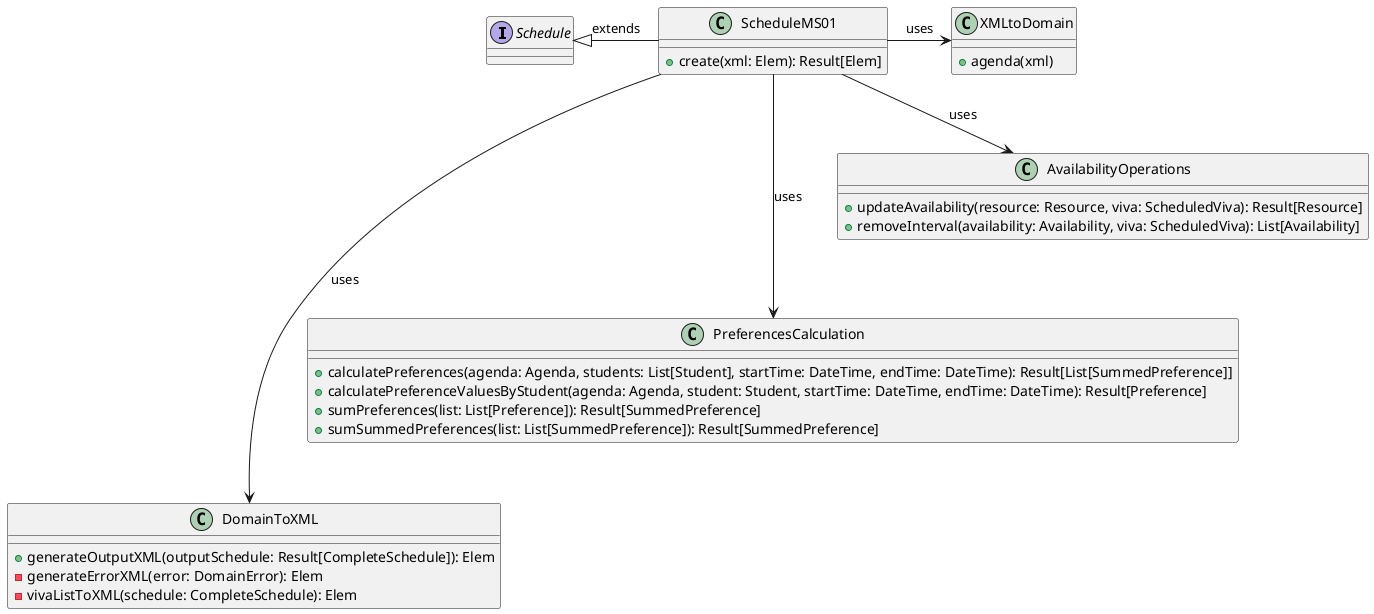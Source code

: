 @startuml

interface Schedule

class ScheduleMS01 {
    +create(xml: Elem): Result[Elem]
}

class XMLtoDomain {
    +agenda(xml)
}

class DomainToXML {
    +generateOutputXML(outputSchedule: Result[CompleteSchedule]): Elem
    -generateErrorXML(error: DomainError): Elem
    -vivaListToXML(schedule: CompleteSchedule): Elem
}

class PreferencesCalculation {
    +calculatePreferences(agenda: Agenda, students: List[Student], startTime: DateTime, endTime: DateTime): Result[List[SummedPreference]]
    +calculatePreferenceValuesByStudent(agenda: Agenda, student: Student, startTime: DateTime, endTime: DateTime): Result[Preference]
    +sumPreferences(list: List[Preference]): Result[SummedPreference]
    +sumSummedPreferences(list: List[SummedPreference]): Result[SummedPreference]
}

class AvailabilityOperations {
    +updateAvailability(resource: Resource, viva: ScheduledViva): Result[Resource]
    +removeInterval(availability: Availability, viva: ScheduledViva): List[Availability]
}

ScheduleMS01 --left-|> Schedule : extends
ScheduleMS01 --right-> XMLtoDomain : uses
ScheduleMS01 --down-> PreferencesCalculation : uses
ScheduleMS01 ---down-> DomainToXML : uses
ScheduleMS01 -down-> AvailabilityOperations : uses

@enduml